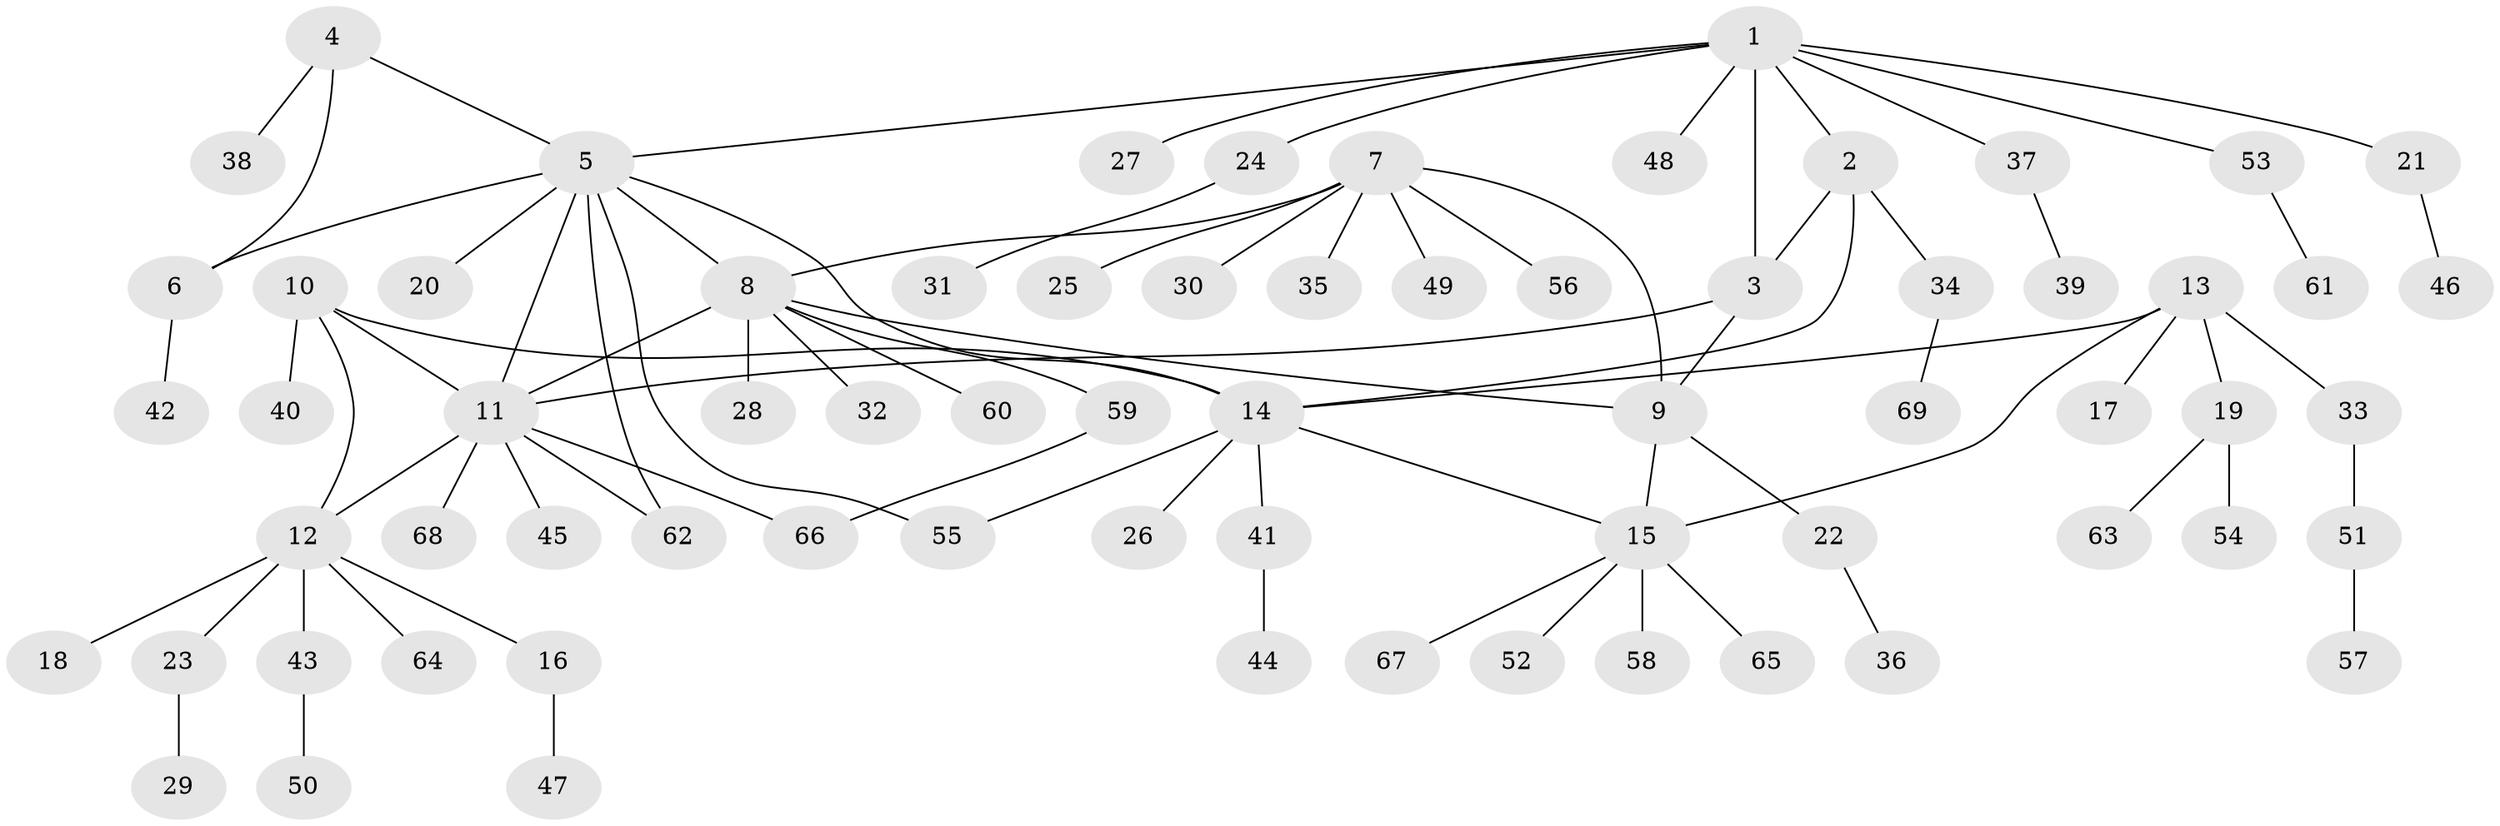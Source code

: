 // Generated by graph-tools (version 1.1) at 2025/50/03/09/25 03:50:35]
// undirected, 69 vertices, 82 edges
graph export_dot {
graph [start="1"]
  node [color=gray90,style=filled];
  1;
  2;
  3;
  4;
  5;
  6;
  7;
  8;
  9;
  10;
  11;
  12;
  13;
  14;
  15;
  16;
  17;
  18;
  19;
  20;
  21;
  22;
  23;
  24;
  25;
  26;
  27;
  28;
  29;
  30;
  31;
  32;
  33;
  34;
  35;
  36;
  37;
  38;
  39;
  40;
  41;
  42;
  43;
  44;
  45;
  46;
  47;
  48;
  49;
  50;
  51;
  52;
  53;
  54;
  55;
  56;
  57;
  58;
  59;
  60;
  61;
  62;
  63;
  64;
  65;
  66;
  67;
  68;
  69;
  1 -- 2;
  1 -- 3;
  1 -- 5;
  1 -- 21;
  1 -- 24;
  1 -- 27;
  1 -- 37;
  1 -- 48;
  1 -- 53;
  2 -- 3;
  2 -- 14;
  2 -- 34;
  3 -- 9;
  3 -- 11;
  4 -- 5;
  4 -- 6;
  4 -- 38;
  5 -- 6;
  5 -- 8;
  5 -- 11;
  5 -- 14;
  5 -- 20;
  5 -- 55;
  5 -- 62;
  6 -- 42;
  7 -- 8;
  7 -- 9;
  7 -- 25;
  7 -- 30;
  7 -- 35;
  7 -- 49;
  7 -- 56;
  8 -- 9;
  8 -- 11;
  8 -- 28;
  8 -- 32;
  8 -- 59;
  8 -- 60;
  9 -- 15;
  9 -- 22;
  10 -- 11;
  10 -- 12;
  10 -- 14;
  10 -- 40;
  11 -- 12;
  11 -- 45;
  11 -- 62;
  11 -- 66;
  11 -- 68;
  12 -- 16;
  12 -- 18;
  12 -- 23;
  12 -- 43;
  12 -- 64;
  13 -- 14;
  13 -- 15;
  13 -- 17;
  13 -- 19;
  13 -- 33;
  14 -- 15;
  14 -- 26;
  14 -- 41;
  14 -- 55;
  15 -- 52;
  15 -- 58;
  15 -- 65;
  15 -- 67;
  16 -- 47;
  19 -- 54;
  19 -- 63;
  21 -- 46;
  22 -- 36;
  23 -- 29;
  24 -- 31;
  33 -- 51;
  34 -- 69;
  37 -- 39;
  41 -- 44;
  43 -- 50;
  51 -- 57;
  53 -- 61;
  59 -- 66;
}
